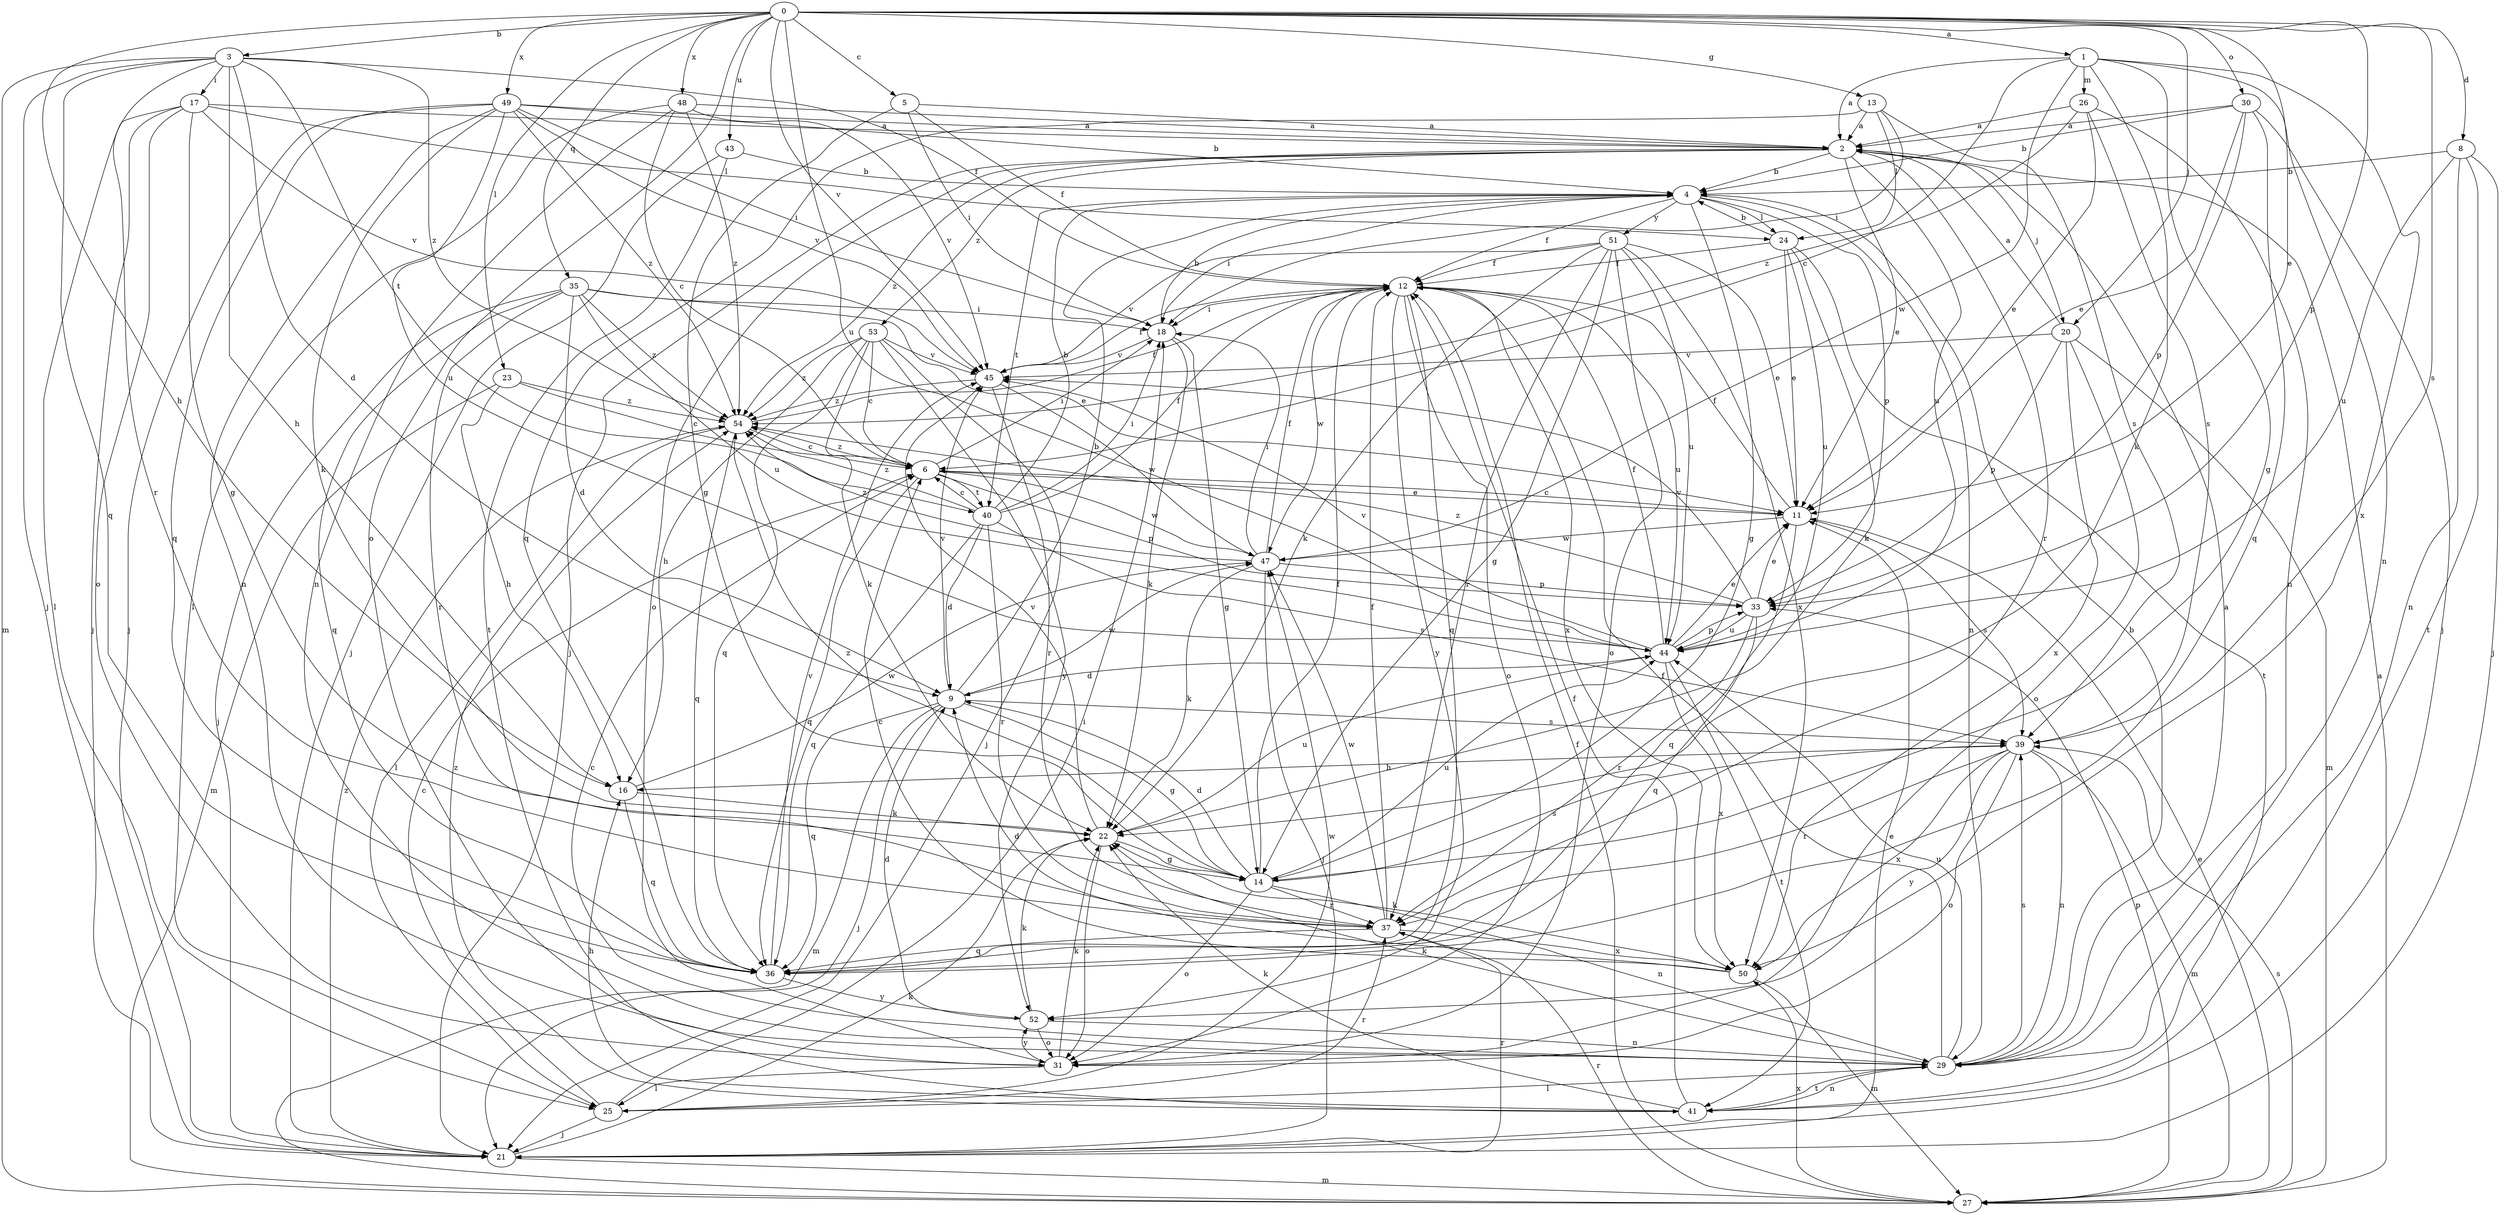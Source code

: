 strict digraph  {
0;
1;
2;
3;
4;
5;
6;
8;
9;
11;
12;
13;
14;
16;
17;
18;
20;
21;
22;
23;
24;
25;
26;
27;
29;
30;
31;
33;
35;
36;
37;
39;
40;
41;
43;
44;
45;
47;
48;
49;
50;
51;
52;
53;
54;
0 -> 1  [label=a];
0 -> 3  [label=b];
0 -> 5  [label=c];
0 -> 8  [label=d];
0 -> 11  [label=e];
0 -> 13  [label=g];
0 -> 16  [label=h];
0 -> 20  [label=j];
0 -> 23  [label=l];
0 -> 30  [label=o];
0 -> 31  [label=o];
0 -> 33  [label=p];
0 -> 35  [label=q];
0 -> 39  [label=s];
0 -> 43  [label=u];
0 -> 44  [label=u];
0 -> 45  [label=v];
0 -> 48  [label=x];
0 -> 49  [label=x];
1 -> 2  [label=a];
1 -> 6  [label=c];
1 -> 14  [label=g];
1 -> 22  [label=k];
1 -> 26  [label=m];
1 -> 29  [label=n];
1 -> 47  [label=w];
1 -> 50  [label=x];
2 -> 4  [label=b];
2 -> 11  [label=e];
2 -> 20  [label=j];
2 -> 21  [label=j];
2 -> 31  [label=o];
2 -> 37  [label=r];
2 -> 44  [label=u];
2 -> 53  [label=z];
2 -> 54  [label=z];
3 -> 9  [label=d];
3 -> 12  [label=f];
3 -> 16  [label=h];
3 -> 17  [label=i];
3 -> 21  [label=j];
3 -> 27  [label=m];
3 -> 36  [label=q];
3 -> 37  [label=r];
3 -> 40  [label=t];
3 -> 54  [label=z];
4 -> 12  [label=f];
4 -> 14  [label=g];
4 -> 18  [label=i];
4 -> 24  [label=l];
4 -> 29  [label=n];
4 -> 33  [label=p];
4 -> 40  [label=t];
4 -> 51  [label=y];
5 -> 2  [label=a];
5 -> 12  [label=f];
5 -> 14  [label=g];
5 -> 18  [label=i];
6 -> 11  [label=e];
6 -> 18  [label=i];
6 -> 33  [label=p];
6 -> 36  [label=q];
6 -> 40  [label=t];
6 -> 47  [label=w];
6 -> 54  [label=z];
8 -> 4  [label=b];
8 -> 21  [label=j];
8 -> 29  [label=n];
8 -> 41  [label=t];
8 -> 44  [label=u];
9 -> 4  [label=b];
9 -> 14  [label=g];
9 -> 21  [label=j];
9 -> 27  [label=m];
9 -> 36  [label=q];
9 -> 39  [label=s];
9 -> 45  [label=v];
9 -> 47  [label=w];
11 -> 6  [label=c];
11 -> 12  [label=f];
11 -> 36  [label=q];
11 -> 39  [label=s];
11 -> 47  [label=w];
12 -> 18  [label=i];
12 -> 31  [label=o];
12 -> 36  [label=q];
12 -> 44  [label=u];
12 -> 47  [label=w];
12 -> 50  [label=x];
12 -> 52  [label=y];
13 -> 2  [label=a];
13 -> 18  [label=i];
13 -> 24  [label=l];
13 -> 36  [label=q];
13 -> 39  [label=s];
14 -> 9  [label=d];
14 -> 12  [label=f];
14 -> 29  [label=n];
14 -> 31  [label=o];
14 -> 37  [label=r];
14 -> 39  [label=s];
14 -> 44  [label=u];
14 -> 54  [label=z];
16 -> 22  [label=k];
16 -> 36  [label=q];
16 -> 47  [label=w];
17 -> 2  [label=a];
17 -> 14  [label=g];
17 -> 21  [label=j];
17 -> 24  [label=l];
17 -> 25  [label=l];
17 -> 31  [label=o];
17 -> 45  [label=v];
18 -> 4  [label=b];
18 -> 14  [label=g];
18 -> 22  [label=k];
18 -> 45  [label=v];
20 -> 2  [label=a];
20 -> 27  [label=m];
20 -> 31  [label=o];
20 -> 33  [label=p];
20 -> 45  [label=v];
20 -> 50  [label=x];
21 -> 11  [label=e];
21 -> 22  [label=k];
21 -> 27  [label=m];
21 -> 37  [label=r];
21 -> 54  [label=z];
22 -> 14  [label=g];
22 -> 31  [label=o];
22 -> 44  [label=u];
22 -> 45  [label=v];
23 -> 6  [label=c];
23 -> 16  [label=h];
23 -> 27  [label=m];
23 -> 54  [label=z];
24 -> 4  [label=b];
24 -> 11  [label=e];
24 -> 12  [label=f];
24 -> 22  [label=k];
24 -> 41  [label=t];
24 -> 44  [label=u];
25 -> 6  [label=c];
25 -> 18  [label=i];
25 -> 21  [label=j];
25 -> 37  [label=r];
25 -> 47  [label=w];
26 -> 2  [label=a];
26 -> 11  [label=e];
26 -> 29  [label=n];
26 -> 39  [label=s];
26 -> 54  [label=z];
27 -> 2  [label=a];
27 -> 11  [label=e];
27 -> 12  [label=f];
27 -> 33  [label=p];
27 -> 37  [label=r];
27 -> 39  [label=s];
27 -> 50  [label=x];
29 -> 2  [label=a];
29 -> 4  [label=b];
29 -> 6  [label=c];
29 -> 12  [label=f];
29 -> 22  [label=k];
29 -> 25  [label=l];
29 -> 39  [label=s];
29 -> 41  [label=t];
29 -> 44  [label=u];
30 -> 2  [label=a];
30 -> 4  [label=b];
30 -> 11  [label=e];
30 -> 21  [label=j];
30 -> 33  [label=p];
30 -> 36  [label=q];
31 -> 22  [label=k];
31 -> 25  [label=l];
31 -> 52  [label=y];
33 -> 11  [label=e];
33 -> 36  [label=q];
33 -> 37  [label=r];
33 -> 44  [label=u];
33 -> 45  [label=v];
33 -> 54  [label=z];
35 -> 9  [label=d];
35 -> 11  [label=e];
35 -> 18  [label=i];
35 -> 21  [label=j];
35 -> 36  [label=q];
35 -> 37  [label=r];
35 -> 44  [label=u];
35 -> 54  [label=z];
36 -> 45  [label=v];
36 -> 52  [label=y];
37 -> 12  [label=f];
37 -> 36  [label=q];
37 -> 47  [label=w];
37 -> 50  [label=x];
39 -> 16  [label=h];
39 -> 27  [label=m];
39 -> 29  [label=n];
39 -> 31  [label=o];
39 -> 37  [label=r];
39 -> 50  [label=x];
39 -> 52  [label=y];
40 -> 4  [label=b];
40 -> 6  [label=c];
40 -> 9  [label=d];
40 -> 12  [label=f];
40 -> 18  [label=i];
40 -> 36  [label=q];
40 -> 37  [label=r];
40 -> 39  [label=s];
40 -> 54  [label=z];
41 -> 12  [label=f];
41 -> 16  [label=h];
41 -> 22  [label=k];
41 -> 29  [label=n];
41 -> 54  [label=z];
43 -> 4  [label=b];
43 -> 21  [label=j];
43 -> 41  [label=t];
44 -> 9  [label=d];
44 -> 11  [label=e];
44 -> 12  [label=f];
44 -> 33  [label=p];
44 -> 41  [label=t];
44 -> 45  [label=v];
44 -> 50  [label=x];
45 -> 12  [label=f];
45 -> 37  [label=r];
45 -> 47  [label=w];
45 -> 54  [label=z];
47 -> 12  [label=f];
47 -> 18  [label=i];
47 -> 21  [label=j];
47 -> 22  [label=k];
47 -> 33  [label=p];
47 -> 54  [label=z];
48 -> 2  [label=a];
48 -> 6  [label=c];
48 -> 25  [label=l];
48 -> 29  [label=n];
48 -> 45  [label=v];
48 -> 54  [label=z];
49 -> 2  [label=a];
49 -> 4  [label=b];
49 -> 18  [label=i];
49 -> 21  [label=j];
49 -> 22  [label=k];
49 -> 29  [label=n];
49 -> 36  [label=q];
49 -> 44  [label=u];
49 -> 45  [label=v];
49 -> 54  [label=z];
50 -> 6  [label=c];
50 -> 9  [label=d];
50 -> 22  [label=k];
50 -> 27  [label=m];
51 -> 11  [label=e];
51 -> 12  [label=f];
51 -> 14  [label=g];
51 -> 22  [label=k];
51 -> 31  [label=o];
51 -> 37  [label=r];
51 -> 44  [label=u];
51 -> 45  [label=v];
51 -> 50  [label=x];
52 -> 9  [label=d];
52 -> 22  [label=k];
52 -> 29  [label=n];
52 -> 31  [label=o];
53 -> 6  [label=c];
53 -> 16  [label=h];
53 -> 21  [label=j];
53 -> 22  [label=k];
53 -> 36  [label=q];
53 -> 45  [label=v];
53 -> 52  [label=y];
53 -> 54  [label=z];
54 -> 6  [label=c];
54 -> 12  [label=f];
54 -> 25  [label=l];
54 -> 36  [label=q];
}
